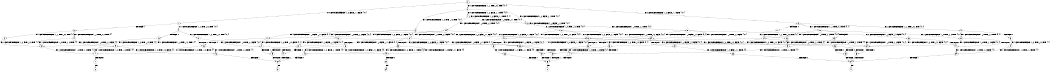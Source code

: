 digraph BCG {
size = "7, 10.5";
center = TRUE;
node [shape = circle];
0 [peripheries = 2];
0 -> 1 [label = "EX !0 !ATOMIC_EXCH_BRANCH (1, +0, FALSE, +1, 1, FALSE) !{0, 1}"];
0 -> 2 [label = "EX !1 !ATOMIC_EXCH_BRANCH (1, +1, TRUE, +0, 2, TRUE) !{0, 1}"];
0 -> 3 [label = "EX !0 !ATOMIC_EXCH_BRANCH (1, +0, FALSE, +1, 1, FALSE) !{0, 1}"];
1 -> 4 [label = "EX !1 !ATOMIC_EXCH_BRANCH (1, +1, TRUE, +0, 2, TRUE) !{0, 1}"];
1 -> 5 [label = "TERMINATE !0"];
2 -> 6 [label = "EX !1 !ATOMIC_EXCH_BRANCH (1, +0, TRUE, +1, 2, TRUE) !{0, 1}"];
2 -> 7 [label = "EX !0 !ATOMIC_EXCH_BRANCH (1, +0, FALSE, +1, 1, TRUE) !{0, 1}"];
2 -> 8 [label = "EX !0 !ATOMIC_EXCH_BRANCH (1, +0, FALSE, +1, 1, TRUE) !{0, 1}"];
3 -> 9 [label = "EX !1 !ATOMIC_EXCH_BRANCH (1, +1, TRUE, +0, 2, TRUE) !{0, 1}"];
3 -> 10 [label = "EX !1 !ATOMIC_EXCH_BRANCH (1, +1, TRUE, +0, 2, TRUE) !{0, 1}"];
3 -> 11 [label = "TERMINATE !0"];
4 -> 12 [label = "EX !1 !ATOMIC_EXCH_BRANCH (1, +0, TRUE, +1, 2, TRUE) !{0, 1}"];
4 -> 13 [label = "TERMINATE !0"];
5 -> 14 [label = "EX !1 !ATOMIC_EXCH_BRANCH (1, +1, TRUE, +0, 2, TRUE) !{1}"];
5 -> 15 [label = "EX !1 !ATOMIC_EXCH_BRANCH (1, +1, TRUE, +0, 2, TRUE) !{1}"];
6 -> 16 [label = "EX !1 !ATOMIC_EXCH_BRANCH (1, +0, TRUE, +1, 2, FALSE) !{0, 1}"];
6 -> 17 [label = "EX !0 !ATOMIC_EXCH_BRANCH (1, +0, FALSE, +1, 1, FALSE) !{0, 1}"];
6 -> 18 [label = "EX !0 !ATOMIC_EXCH_BRANCH (1, +0, FALSE, +1, 1, FALSE) !{0, 1}"];
7 -> 7 [label = "EX !0 !ATOMIC_EXCH_BRANCH (1, +0, FALSE, +1, 1, TRUE) !{0, 1}"];
7 -> 19 [label = "EX !1 !ATOMIC_EXCH_BRANCH (1, +0, TRUE, +1, 2, TRUE) !{0, 1}"];
7 -> 8 [label = "EX !0 !ATOMIC_EXCH_BRANCH (1, +0, FALSE, +1, 1, TRUE) !{0, 1}"];
8 -> 20 [label = "EX !1 !ATOMIC_EXCH_BRANCH (1, +0, TRUE, +1, 2, TRUE) !{0, 1}"];
8 -> 8 [label = "EX !0 !ATOMIC_EXCH_BRANCH (1, +0, FALSE, +1, 1, TRUE) !{0, 1}"];
8 -> 21 [label = "EX !1 !ATOMIC_EXCH_BRANCH (1, +0, TRUE, +1, 2, TRUE) !{0, 1}"];
9 -> 22 [label = "EX !1 !ATOMIC_EXCH_BRANCH (1, +0, TRUE, +1, 2, TRUE) !{0, 1}"];
9 -> 23 [label = "TERMINATE !0"];
10 -> 22 [label = "EX !1 !ATOMIC_EXCH_BRANCH (1, +0, TRUE, +1, 2, TRUE) !{0, 1}"];
10 -> 24 [label = "EX !1 !ATOMIC_EXCH_BRANCH (1, +0, TRUE, +1, 2, TRUE) !{0, 1}"];
10 -> 25 [label = "TERMINATE !0"];
11 -> 26 [label = "EX !1 !ATOMIC_EXCH_BRANCH (1, +1, TRUE, +0, 2, TRUE) !{1}"];
12 -> 27 [label = "EX !1 !ATOMIC_EXCH_BRANCH (1, +0, TRUE, +1, 2, FALSE) !{0, 1}"];
12 -> 28 [label = "TERMINATE !0"];
13 -> 29 [label = "EX !1 !ATOMIC_EXCH_BRANCH (1, +0, TRUE, +1, 2, TRUE) !{1}"];
13 -> 30 [label = "EX !1 !ATOMIC_EXCH_BRANCH (1, +0, TRUE, +1, 2, TRUE) !{1}"];
14 -> 29 [label = "EX !1 !ATOMIC_EXCH_BRANCH (1, +0, TRUE, +1, 2, TRUE) !{1}"];
14 -> 30 [label = "EX !1 !ATOMIC_EXCH_BRANCH (1, +0, TRUE, +1, 2, TRUE) !{1}"];
15 -> 30 [label = "EX !1 !ATOMIC_EXCH_BRANCH (1, +0, TRUE, +1, 2, TRUE) !{1}"];
16 -> 31 [label = "EX !0 !ATOMIC_EXCH_BRANCH (1, +0, FALSE, +1, 1, FALSE) !{0, 1}"];
16 -> 32 [label = "TERMINATE !1"];
16 -> 33 [label = "EX !0 !ATOMIC_EXCH_BRANCH (1, +0, FALSE, +1, 1, FALSE) !{0, 1}"];
17 -> 27 [label = "EX !1 !ATOMIC_EXCH_BRANCH (1, +0, TRUE, +1, 2, FALSE) !{0, 1}"];
17 -> 28 [label = "TERMINATE !0"];
18 -> 34 [label = "EX !1 !ATOMIC_EXCH_BRANCH (1, +0, TRUE, +1, 2, FALSE) !{0, 1}"];
18 -> 35 [label = "EX !1 !ATOMIC_EXCH_BRANCH (1, +0, TRUE, +1, 2, FALSE) !{0, 1}"];
18 -> 36 [label = "TERMINATE !0"];
19 -> 17 [label = "EX !0 !ATOMIC_EXCH_BRANCH (1, +0, FALSE, +1, 1, FALSE) !{0, 1}"];
19 -> 37 [label = "EX !1 !ATOMIC_EXCH_BRANCH (1, +0, TRUE, +1, 2, FALSE) !{0, 1}"];
19 -> 18 [label = "EX !0 !ATOMIC_EXCH_BRANCH (1, +0, FALSE, +1, 1, FALSE) !{0, 1}"];
20 -> 38 [label = "EX !0 !ATOMIC_EXCH_BRANCH (1, +0, FALSE, +1, 1, FALSE) !{0, 1}"];
20 -> 39 [label = "EX !1 !ATOMIC_EXCH_BRANCH (1, +0, TRUE, +1, 2, FALSE) !{0, 1}"];
20 -> 18 [label = "EX !0 !ATOMIC_EXCH_BRANCH (1, +0, FALSE, +1, 1, FALSE) !{0, 1}"];
21 -> 39 [label = "EX !1 !ATOMIC_EXCH_BRANCH (1, +0, TRUE, +1, 2, FALSE) !{0, 1}"];
21 -> 18 [label = "EX !0 !ATOMIC_EXCH_BRANCH (1, +0, FALSE, +1, 1, FALSE) !{0, 1}"];
21 -> 40 [label = "EX !1 !ATOMIC_EXCH_BRANCH (1, +0, TRUE, +1, 2, FALSE) !{0, 1}"];
22 -> 34 [label = "EX !1 !ATOMIC_EXCH_BRANCH (1, +0, TRUE, +1, 2, FALSE) !{0, 1}"];
22 -> 41 [label = "TERMINATE !0"];
23 -> 42 [label = "EX !1 !ATOMIC_EXCH_BRANCH (1, +0, TRUE, +1, 2, TRUE) !{1}"];
24 -> 34 [label = "EX !1 !ATOMIC_EXCH_BRANCH (1, +0, TRUE, +1, 2, FALSE) !{0, 1}"];
24 -> 35 [label = "EX !1 !ATOMIC_EXCH_BRANCH (1, +0, TRUE, +1, 2, FALSE) !{0, 1}"];
24 -> 36 [label = "TERMINATE !0"];
25 -> 43 [label = "EX !1 !ATOMIC_EXCH_BRANCH (1, +0, TRUE, +1, 2, TRUE) !{1}"];
26 -> 43 [label = "EX !1 !ATOMIC_EXCH_BRANCH (1, +0, TRUE, +1, 2, TRUE) !{1}"];
27 -> 44 [label = "TERMINATE !0"];
27 -> 45 [label = "TERMINATE !1"];
28 -> 46 [label = "EX !1 !ATOMIC_EXCH_BRANCH (1, +0, TRUE, +1, 2, FALSE) !{1}"];
28 -> 47 [label = "EX !1 !ATOMIC_EXCH_BRANCH (1, +0, TRUE, +1, 2, FALSE) !{1}"];
29 -> 46 [label = "EX !1 !ATOMIC_EXCH_BRANCH (1, +0, TRUE, +1, 2, FALSE) !{1}"];
29 -> 47 [label = "EX !1 !ATOMIC_EXCH_BRANCH (1, +0, TRUE, +1, 2, FALSE) !{1}"];
30 -> 47 [label = "EX !1 !ATOMIC_EXCH_BRANCH (1, +0, TRUE, +1, 2, FALSE) !{1}"];
31 -> 44 [label = "TERMINATE !0"];
31 -> 45 [label = "TERMINATE !1"];
32 -> 48 [label = "EX !0 !ATOMIC_EXCH_BRANCH (1, +0, FALSE, +1, 1, FALSE) !{0}"];
32 -> 49 [label = "EX !0 !ATOMIC_EXCH_BRANCH (1, +0, FALSE, +1, 1, FALSE) !{0}"];
33 -> 50 [label = "TERMINATE !0"];
33 -> 51 [label = "TERMINATE !1"];
34 -> 52 [label = "TERMINATE !0"];
34 -> 53 [label = "TERMINATE !1"];
35 -> 50 [label = "TERMINATE !0"];
35 -> 51 [label = "TERMINATE !1"];
36 -> 54 [label = "EX !1 !ATOMIC_EXCH_BRANCH (1, +0, TRUE, +1, 2, FALSE) !{1}"];
37 -> 31 [label = "EX !0 !ATOMIC_EXCH_BRANCH (1, +0, FALSE, +1, 1, FALSE) !{0, 1}"];
37 -> 55 [label = "TERMINATE !1"];
37 -> 33 [label = "EX !0 !ATOMIC_EXCH_BRANCH (1, +0, FALSE, +1, 1, FALSE) !{0, 1}"];
38 -> 34 [label = "EX !1 !ATOMIC_EXCH_BRANCH (1, +0, TRUE, +1, 2, FALSE) !{0, 1}"];
38 -> 41 [label = "TERMINATE !0"];
39 -> 56 [label = "EX !0 !ATOMIC_EXCH_BRANCH (1, +0, FALSE, +1, 1, FALSE) !{0, 1}"];
39 -> 57 [label = "TERMINATE !1"];
39 -> 33 [label = "EX !0 !ATOMIC_EXCH_BRANCH (1, +0, FALSE, +1, 1, FALSE) !{0, 1}"];
40 -> 33 [label = "EX !0 !ATOMIC_EXCH_BRANCH (1, +0, FALSE, +1, 1, FALSE) !{0, 1}"];
40 -> 58 [label = "TERMINATE !1"];
41 -> 59 [label = "EX !1 !ATOMIC_EXCH_BRANCH (1, +0, TRUE, +1, 2, FALSE) !{1}"];
42 -> 59 [label = "EX !1 !ATOMIC_EXCH_BRANCH (1, +0, TRUE, +1, 2, FALSE) !{1}"];
43 -> 54 [label = "EX !1 !ATOMIC_EXCH_BRANCH (1, +0, TRUE, +1, 2, FALSE) !{1}"];
44 -> 60 [label = "TERMINATE !1"];
45 -> 60 [label = "TERMINATE !0"];
46 -> 60 [label = "TERMINATE !1"];
47 -> 61 [label = "TERMINATE !1"];
48 -> 60 [label = "TERMINATE !0"];
49 -> 62 [label = "TERMINATE !0"];
50 -> 63 [label = "TERMINATE !1"];
51 -> 63 [label = "TERMINATE !0"];
52 -> 64 [label = "TERMINATE !1"];
53 -> 64 [label = "TERMINATE !0"];
54 -> 63 [label = "TERMINATE !1"];
55 -> 48 [label = "EX !0 !ATOMIC_EXCH_BRANCH (1, +0, FALSE, +1, 1, FALSE) !{0}"];
55 -> 49 [label = "EX !0 !ATOMIC_EXCH_BRANCH (1, +0, FALSE, +1, 1, FALSE) !{0}"];
56 -> 52 [label = "TERMINATE !0"];
56 -> 53 [label = "TERMINATE !1"];
57 -> 65 [label = "EX !0 !ATOMIC_EXCH_BRANCH (1, +0, FALSE, +1, 1, FALSE) !{0}"];
58 -> 66 [label = "EX !0 !ATOMIC_EXCH_BRANCH (1, +0, FALSE, +1, 1, FALSE) !{0}"];
59 -> 64 [label = "TERMINATE !1"];
60 -> 67 [label = "exit"];
61 -> 68 [label = "exit"];
62 -> 69 [label = "exit"];
63 -> 70 [label = "exit"];
64 -> 71 [label = "exit"];
65 -> 64 [label = "TERMINATE !0"];
66 -> 63 [label = "TERMINATE !0"];
}
